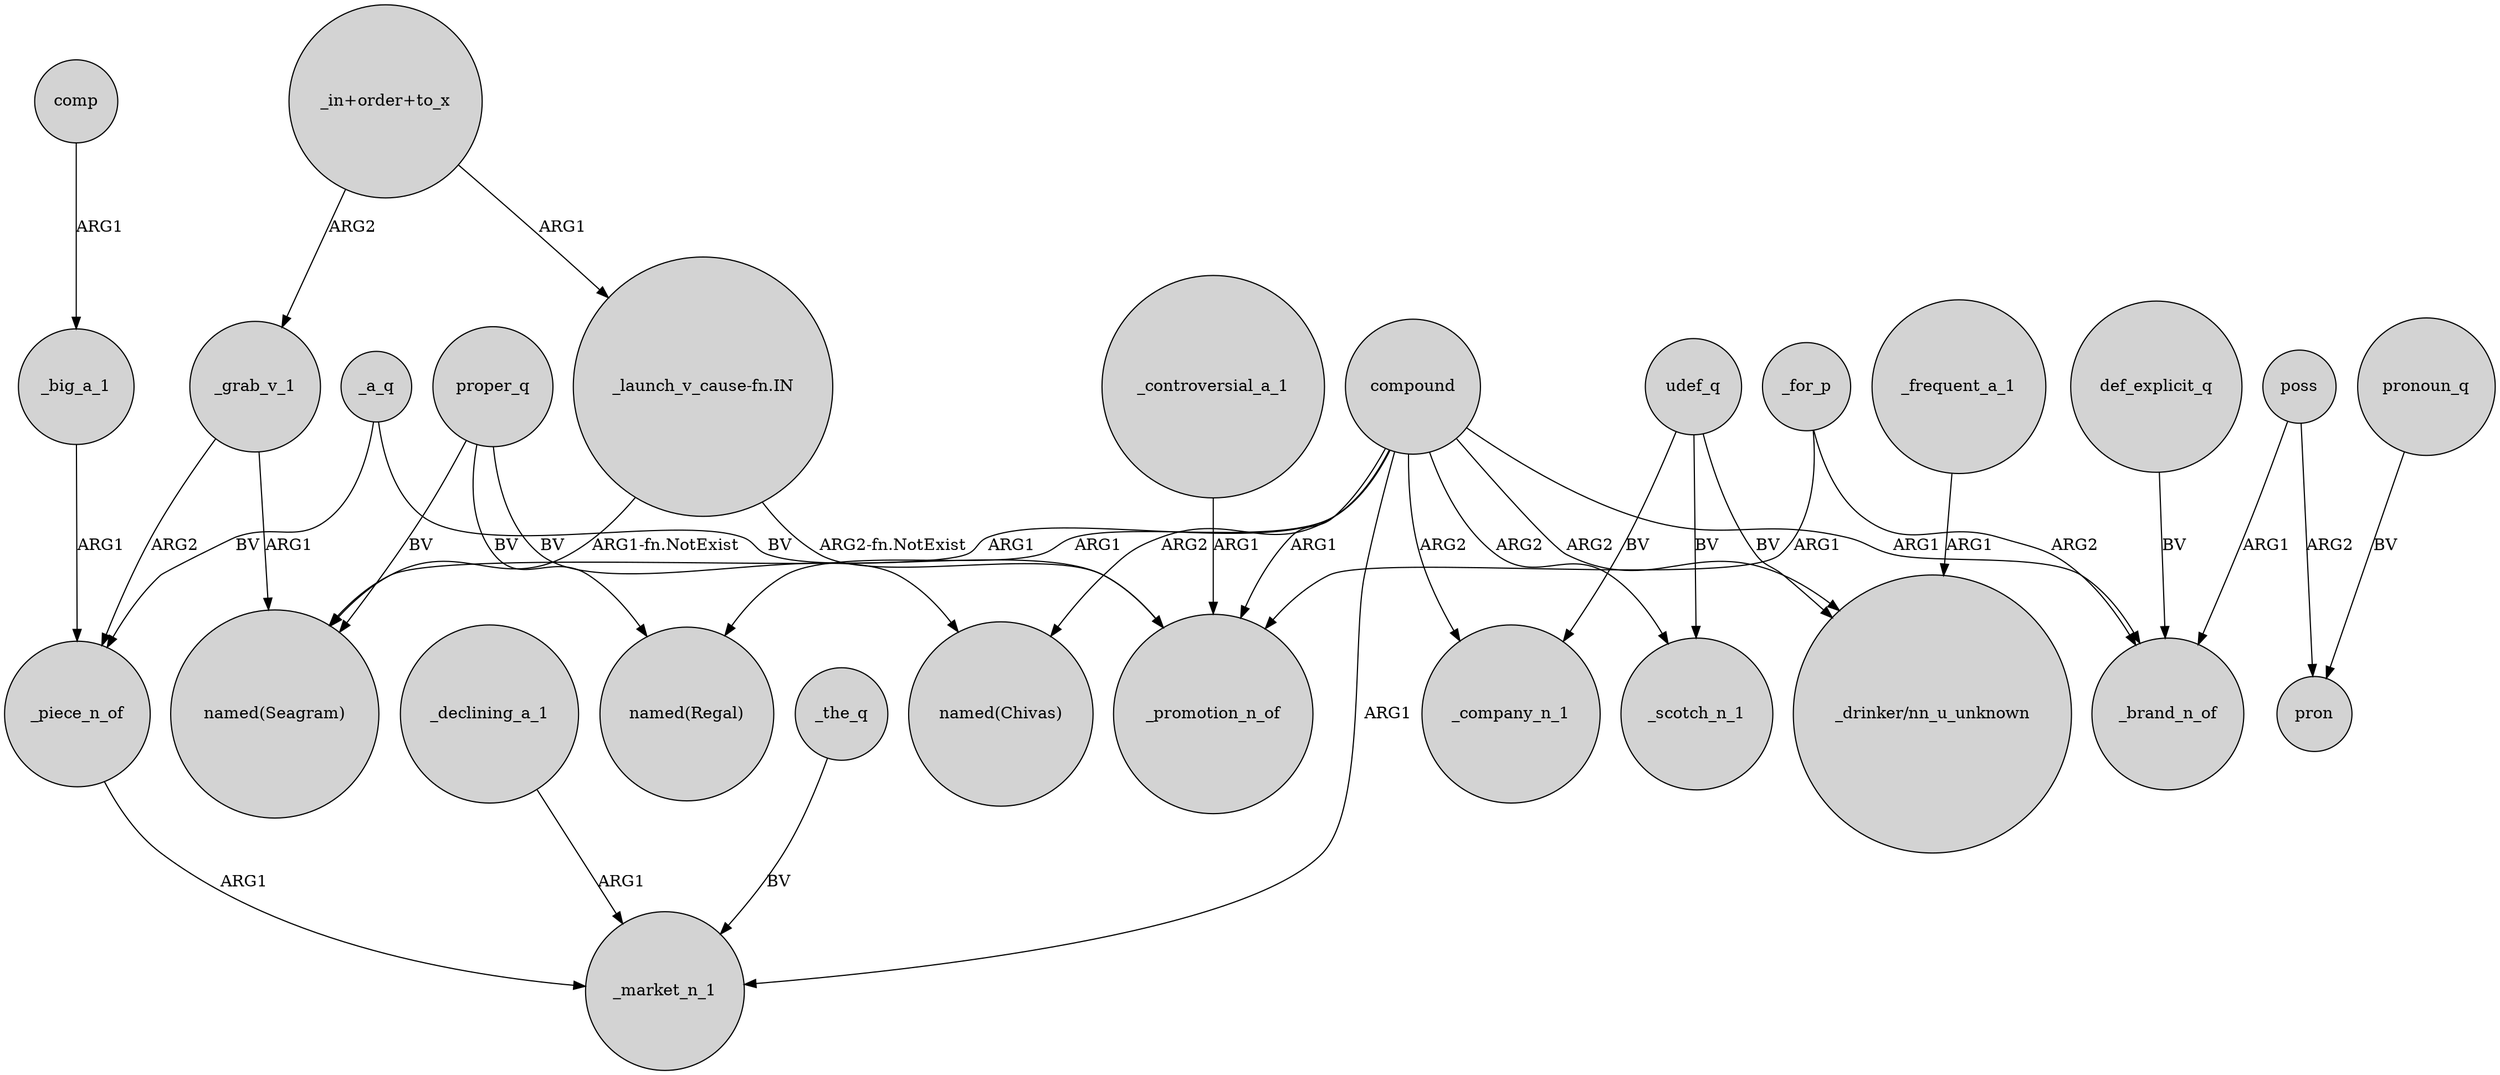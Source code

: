 digraph {
	node [shape=circle style=filled]
	"_launch_v_cause-fn.IN" -> "named(Seagram)" [label="ARG1-fn.NotExist"]
	"_in+order+to_x" -> _grab_v_1 [label=ARG2]
	comp -> _big_a_1 [label=ARG1]
	poss -> pron [label=ARG2]
	proper_q -> "named(Regal)" [label=BV]
	compound -> _company_n_1 [label=ARG2]
	compound -> _brand_n_of [label=ARG1]
	_for_p -> _brand_n_of [label=ARG2]
	udef_q -> "_drinker/nn_u_unknown" [label=BV]
	compound -> _promotion_n_of [label=ARG1]
	udef_q -> _scotch_n_1 [label=BV]
	_for_p -> _promotion_n_of [label=ARG1]
	_a_q -> _promotion_n_of [label=BV]
	_controversial_a_1 -> _promotion_n_of [label=ARG1]
	compound -> "named(Chivas)" [label=ARG2]
	pronoun_q -> pron [label=BV]
	_declining_a_1 -> _market_n_1 [label=ARG1]
	proper_q -> "named(Chivas)" [label=BV]
	_frequent_a_1 -> "_drinker/nn_u_unknown" [label=ARG1]
	compound -> _scotch_n_1 [label=ARG2]
	def_explicit_q -> _brand_n_of [label=BV]
	compound -> "named(Regal)" [label=ARG1]
	_grab_v_1 -> "named(Seagram)" [label=ARG1]
	proper_q -> "named(Seagram)" [label=BV]
	compound -> "_drinker/nn_u_unknown" [label=ARG2]
	"_launch_v_cause-fn.IN" -> _promotion_n_of [label="ARG2-fn.NotExist"]
	_a_q -> _piece_n_of [label=BV]
	_piece_n_of -> _market_n_1 [label=ARG1]
	_grab_v_1 -> _piece_n_of [label=ARG2]
	compound -> _market_n_1 [label=ARG1]
	_the_q -> _market_n_1 [label=BV]
	compound -> "named(Seagram)" [label=ARG1]
	poss -> _brand_n_of [label=ARG1]
	"_in+order+to_x" -> "_launch_v_cause-fn.IN" [label=ARG1]
	udef_q -> _company_n_1 [label=BV]
	_big_a_1 -> _piece_n_of [label=ARG1]
}
